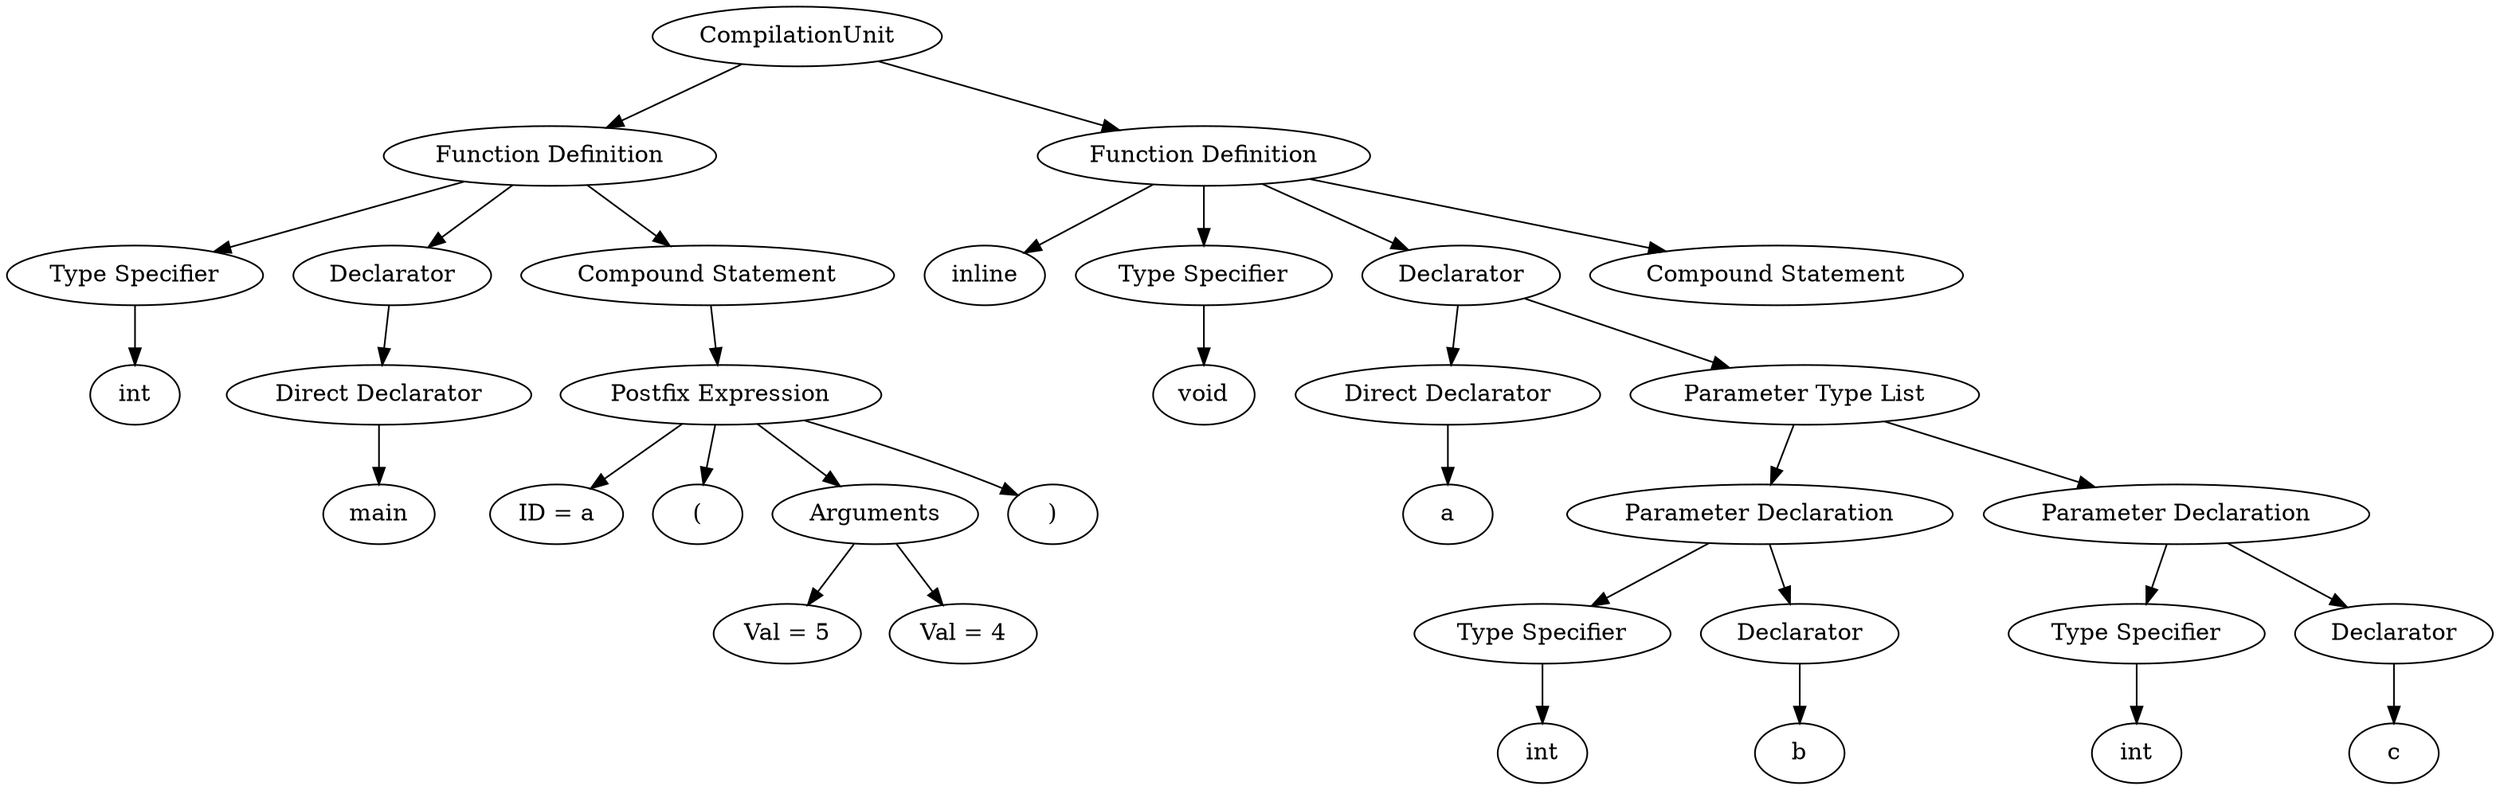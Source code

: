 digraph G {
		Q278[label="CompilationUnit"];
		Q278 -> Q279
		Q279[label="Function Definition"];
		Q279 -> Q280
		Q280[label="Type Specifier"];
		Q280 -> Q281
		Q281[label="int"];
		Q279 -> Q282
		Q282[label="Declarator"];
		Q282 -> Q283
		Q283[label="Direct Declarator"];
		Q283 -> Q284
		Q284[label="main"];
		Q279 -> Q285
		Q285[label="Compound Statement"];
		Q285 -> Q286
		Q286[label="Postfix Expression"];
		Q286 -> Q287
		Q287[label="ID = a"];
		Q286 -> Q288
		Q288[label="("];
		Q286 -> Q289
		Q289[label="Arguments"];
		Q289 -> Q290
		Q290[label="Val = 5"];
		Q289 -> Q291
		Q291[label="Val = 4"];
		Q286 -> Q292
		Q292[label=")"];
		Q278 -> Q293
		Q293[label="Function Definition"];
		Q293 -> Q294
		Q294[label="inline"];
		Q293 -> Q295
		Q295[label="Type Specifier"];
		Q295 -> Q296
		Q296[label="void"];
		Q293 -> Q297
		Q297[label="Declarator"];
		Q297 -> Q298
		Q298[label="Direct Declarator"];
		Q298 -> Q299
		Q299[label="a"];
		Q297 -> Q300
		Q300[label="Parameter Type List"];
		Q300 -> Q301
		Q301[label="Parameter Declaration"];
		Q301 -> Q302
		Q302[label="Type Specifier"];
		Q302 -> Q303
		Q303[label="int"];
		Q301 -> Q304
		Q304[label="Declarator"];
		Q304 -> Q305
		Q305[label="b"];
		Q300 -> Q306
		Q306[label="Parameter Declaration"];
		Q306 -> Q307
		Q307[label="Type Specifier"];
		Q307 -> Q308
		Q308[label="int"];
		Q306 -> Q309
		Q309[label="Declarator"];
		Q309 -> Q310
		Q310[label="c"];
		Q293 -> Q311
		Q311[label="Compound Statement"];
		
}